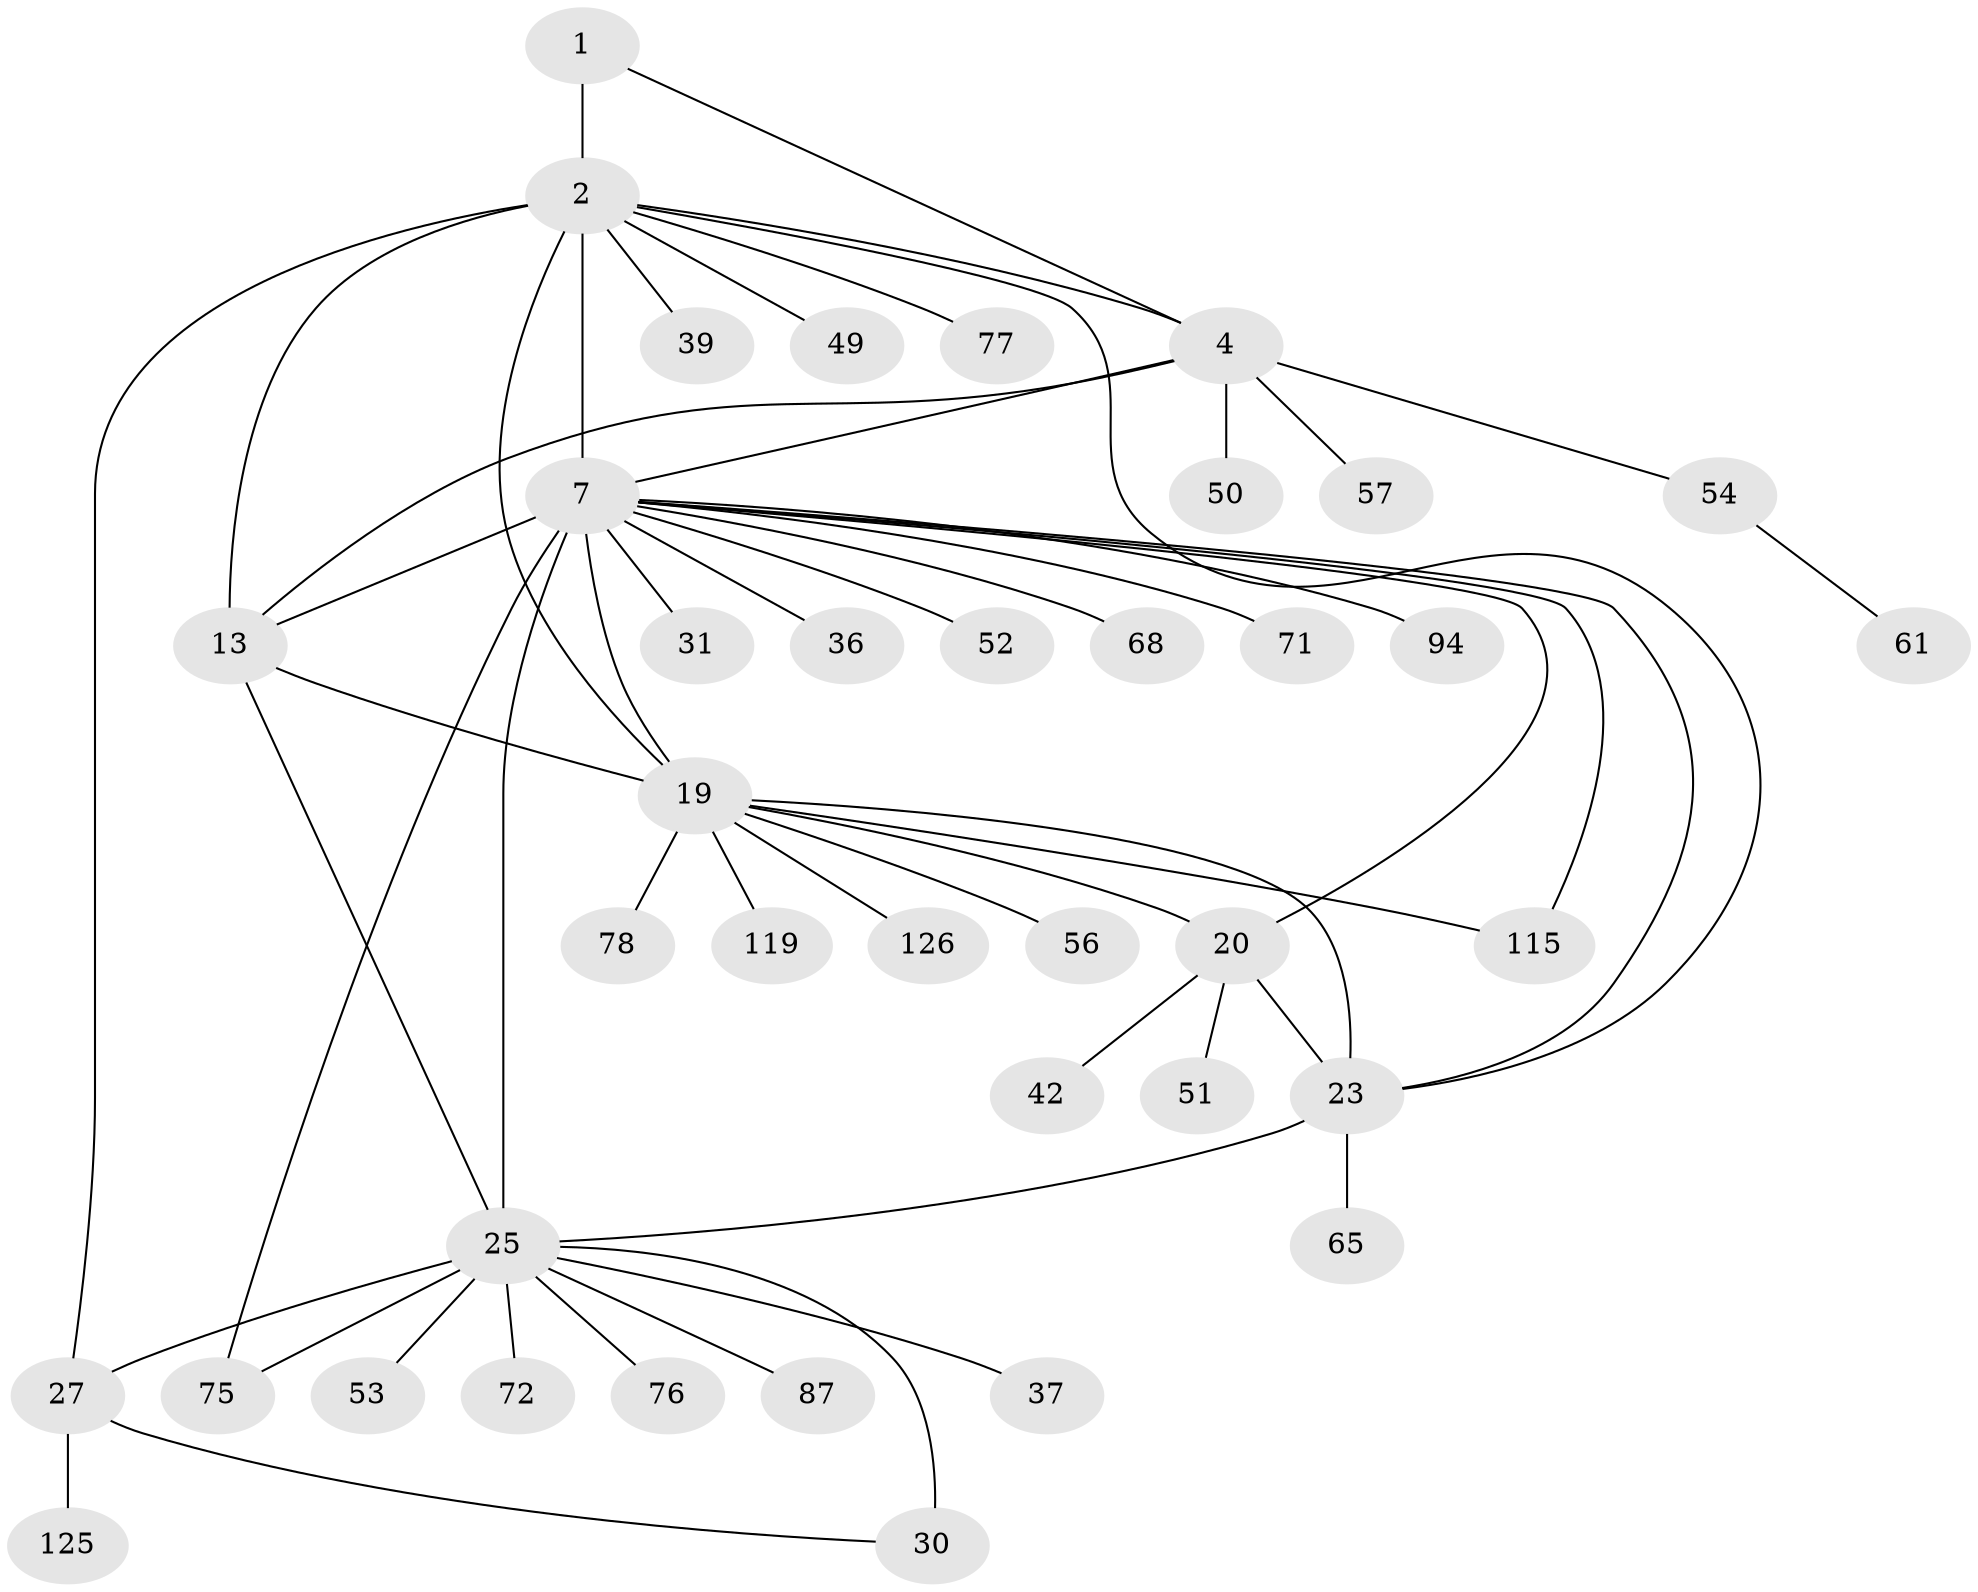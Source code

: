 // original degree distribution, {7: 0.03787878787878788, 9: 0.045454545454545456, 5: 0.030303030303030304, 10: 0.022727272727272728, 6: 0.022727272727272728, 12: 0.022727272727272728, 15: 0.007575757575757576, 8: 0.022727272727272728, 11: 0.015151515151515152, 13: 0.007575757575757576, 2: 0.16666666666666666, 1: 0.5454545454545454, 3: 0.05303030303030303}
// Generated by graph-tools (version 1.1) at 2025/19/03/04/25 18:19:27]
// undirected, 39 vertices, 54 edges
graph export_dot {
graph [start="1"]
  node [color=gray90,style=filled];
  1 [super="+101+80"];
  2 [super="+5+122+3+8"];
  4 [super="+38+55"];
  7 [super="+9+91+24+45+73+11+70"];
  13 [super="+108+43+47+15+66+41+14+16"];
  19 [super="+60+48+123+21+34+63"];
  20;
  23 [super="+58"];
  25 [super="+29+28+26"];
  27;
  30;
  31 [super="+32"];
  36 [super="+59+64"];
  37 [super="+74"];
  39;
  42;
  49;
  50;
  51;
  52;
  53;
  54;
  56;
  57;
  61;
  65;
  68;
  71 [super="+114+82"];
  72 [super="+84"];
  75;
  76;
  77;
  78;
  87;
  94;
  115 [super="+124"];
  119;
  125;
  126;
  1 -- 2 [weight=5];
  1 -- 4;
  2 -- 4 [weight=4];
  2 -- 27;
  2 -- 23;
  2 -- 77;
  2 -- 49;
  2 -- 39;
  2 -- 7 [weight=8];
  2 -- 19;
  2 -- 13;
  4 -- 54;
  4 -- 57;
  4 -- 50;
  4 -- 7 [weight=2];
  4 -- 13;
  7 -- 31;
  7 -- 115;
  7 -- 19 [weight=6];
  7 -- 36;
  7 -- 71;
  7 -- 75;
  7 -- 13 [weight=3];
  7 -- 52;
  7 -- 94;
  7 -- 25 [weight=2];
  7 -- 20;
  7 -- 23;
  7 -- 68;
  13 -- 19 [weight=2];
  13 -- 25 [weight=2];
  19 -- 20 [weight=3];
  19 -- 23 [weight=3];
  19 -- 78;
  19 -- 115;
  19 -- 119;
  19 -- 56;
  19 -- 126;
  20 -- 23;
  20 -- 42;
  20 -- 51;
  23 -- 65;
  23 -- 25;
  25 -- 27 [weight=4];
  25 -- 30 [weight=4];
  25 -- 75;
  25 -- 87;
  25 -- 37;
  25 -- 76;
  25 -- 53;
  25 -- 72;
  27 -- 30;
  27 -- 125;
  54 -- 61;
}
